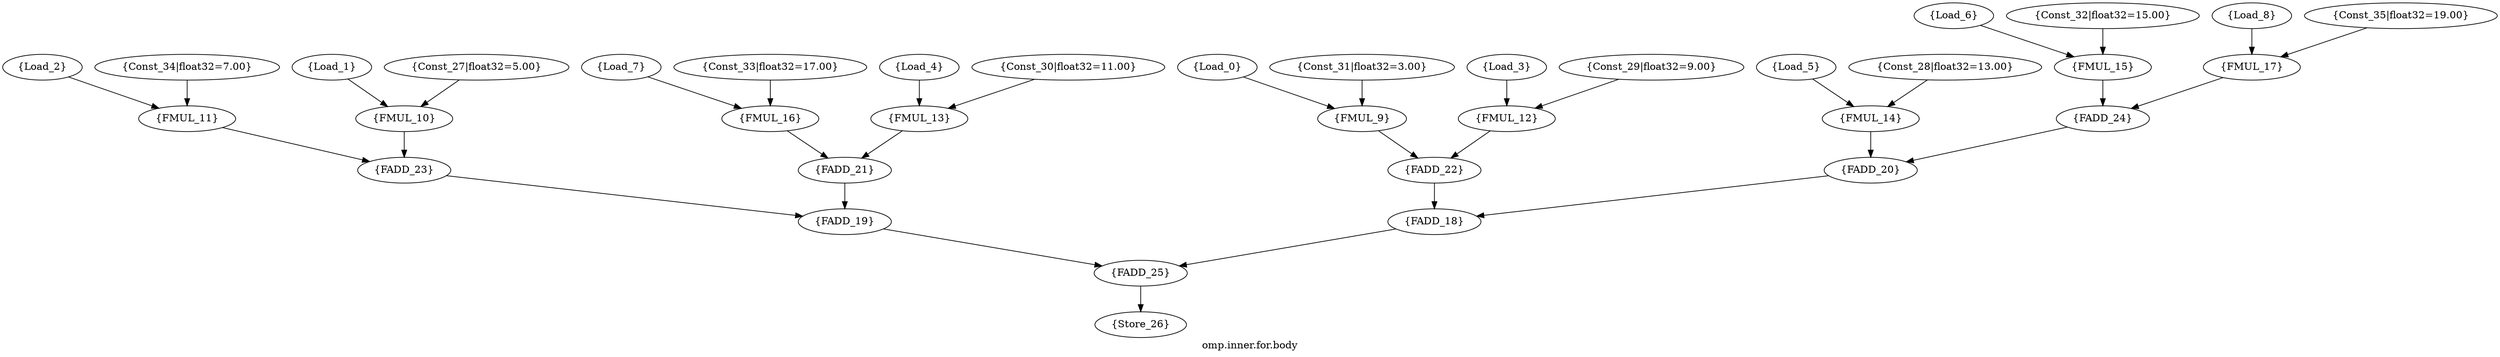  /* ------- Application graph pragma ------- 
[SupportedOps] = {ALU, FADD, FMUL};  
[SupportedOps] = {MEMPORT, input, output};
[SupportedOps] = {Constant, const};
*/
strict digraph "omp.inner.for.body" {
label="omp.inner.for.body";
Load_0 [label="{Load_0}", opcode=input];
Load_1 [label="{Load_1}", opcode=input];
Load_2 [label="{Load_2}", opcode=input];
Load_3 [label="{Load_3}", opcode=input];
Load_4 [label="{Load_4}", opcode=input];
Load_5 [label="{Load_5}", opcode=input];
Load_6 [label="{Load_6}", opcode=input];
Load_7 [label="{Load_7}", opcode=input];
Load_8 [label="{Load_8}", opcode=input];
FMUL_9 [label="{FMUL_9}", opcode=FMUL];
FMUL_10 [label="{FMUL_10}", opcode=FMUL];
FMUL_11 [label="{FMUL_11}", opcode=FMUL];
FMUL_12 [label="{FMUL_12}", opcode=FMUL];
FMUL_13 [label="{FMUL_13}", opcode=FMUL];
FMUL_14 [label="{FMUL_14}", opcode=FMUL];
FMUL_15 [label="{FMUL_15}", opcode=FMUL];
FMUL_16 [label="{FMUL_16}", opcode=FMUL];
FMUL_17 [label="{FMUL_17}", opcode=FMUL];
FADD_25 [label="{FADD_25}", opcode=FADD];
Store_26 [label="{Store_26}", opcode=output];
Const_27 [constVal="1", float32="5.00", label="{Const_27|float32=5.00}", opcode=const];
Const_28 [constVal="1", float32="13.00", label="{Const_28|float32=13.00}", opcode=const];
Const_29 [constVal="1", float32="9.00", label="{Const_29|float32=9.00}", opcode=const];
Const_30 [constVal="1", float32="11.00", label="{Const_30|float32=11.00}", opcode=const];
Const_31 [constVal="1", float32="3.00", label="{Const_31|float32=3.00}", opcode=const];
Const_32 [constVal="1", float32="15.00", label="{Const_32|float32=15.00}", opcode=const];
Const_33 [constVal="1", float32="17.00", label="{Const_33|float32=17.00}", opcode=const];
Const_34 [constVal="1", float32="7.00", label="{Const_34|float32=7.00}", opcode=const];
Const_35 [constVal="1", float32="19.00", label="{Const_35|float32=19.00}", opcode=const];
FADD_24 [label="{FADD_24}", opcode=FADD];
FADD_23 [label="{FADD_23}", opcode=FADD];
FADD_22 [label="{FADD_22}", opcode=FADD];
FADD_21 [label="{FADD_21}", opcode=FADD];
FADD_20 [label="{FADD_20}", opcode=FADD];
FADD_19 [label="{FADD_19}", opcode=FADD];
FADD_18 [label="{FADD_18}", opcode=FADD];
Load_0 -> FMUL_9  [driver=outPinA, load=inPinA];
Load_1 -> FMUL_10  [driver=outPinA, load=inPinA];
Load_2 -> FMUL_11  [driver=outPinA, load=inPinB];
Load_3 -> FMUL_12  [driver=outPinA, load=inPinB];
Load_4 -> FMUL_13  [driver=outPinA, load=inPinB];
Load_5 -> FMUL_14  [driver=outPinA, load=inPinB];
Load_6 -> FMUL_15  [driver=outPinA, load=inPinA];
Load_7 -> FMUL_16  [driver=outPinA, load=inPinB];
Load_8 -> FMUL_17  [driver=outPinA, load=inPinB];
FMUL_9 -> FADD_22  [driver=outPinA, load=inPinA];
FMUL_10 -> FADD_23  [driver=outPinA, load=inPinA];
FMUL_11 -> FADD_23  [driver=outPinA, load=inPinB];
FMUL_12 -> FADD_22  [driver=outPinA, load=inPinB];
FMUL_13 -> FADD_21  [driver=outPinA, load=inPinB];
FMUL_14 -> FADD_20  [driver=outPinA, load=inPinB];
FMUL_15 -> FADD_24  [driver=outPinA, load=inPinB];
FMUL_16 -> FADD_21  [driver=outPinA, load=inPinA];
FMUL_17 -> FADD_24  [driver=outPinA, load=inPinA];
FADD_25 -> Store_26  [driver=outPinA, load=inPinA];
Const_27 -> FMUL_10  [driver=outPinA, load=inPinB];
Const_28 -> FMUL_14  [driver=outPinA, load=inPinA];
Const_29 -> FMUL_12  [driver=outPinA, load=inPinA];
Const_30 -> FMUL_13  [driver=outPinA, load=inPinA];
Const_31 -> FMUL_9  [driver=outPinA, load=inPinB];
Const_32 -> FMUL_15  [driver=outPinA, load=inPinB];
Const_33 -> FMUL_16  [driver=outPinA, load=inPinA];
Const_34 -> FMUL_11  [driver=outPinA, load=inPinA];
Const_35 -> FMUL_17  [driver=outPinA, load=inPinA];
FADD_24 -> FADD_20  [driver=outPinA, load=inPinA];
FADD_23 -> FADD_19  [driver=outPinA, load=inPinB];
FADD_22 -> FADD_18  [driver=outPinA, load=inPinB];
FADD_21 -> FADD_19  [driver=outPinA, load=inPinA];
FADD_20 -> FADD_18  [driver=outPinA, load=inPinA];
FADD_19 -> FADD_25  [driver=outPinA, load=inPinA];
FADD_18 -> FADD_25  [driver=outPinA, load=inPinB];
}
